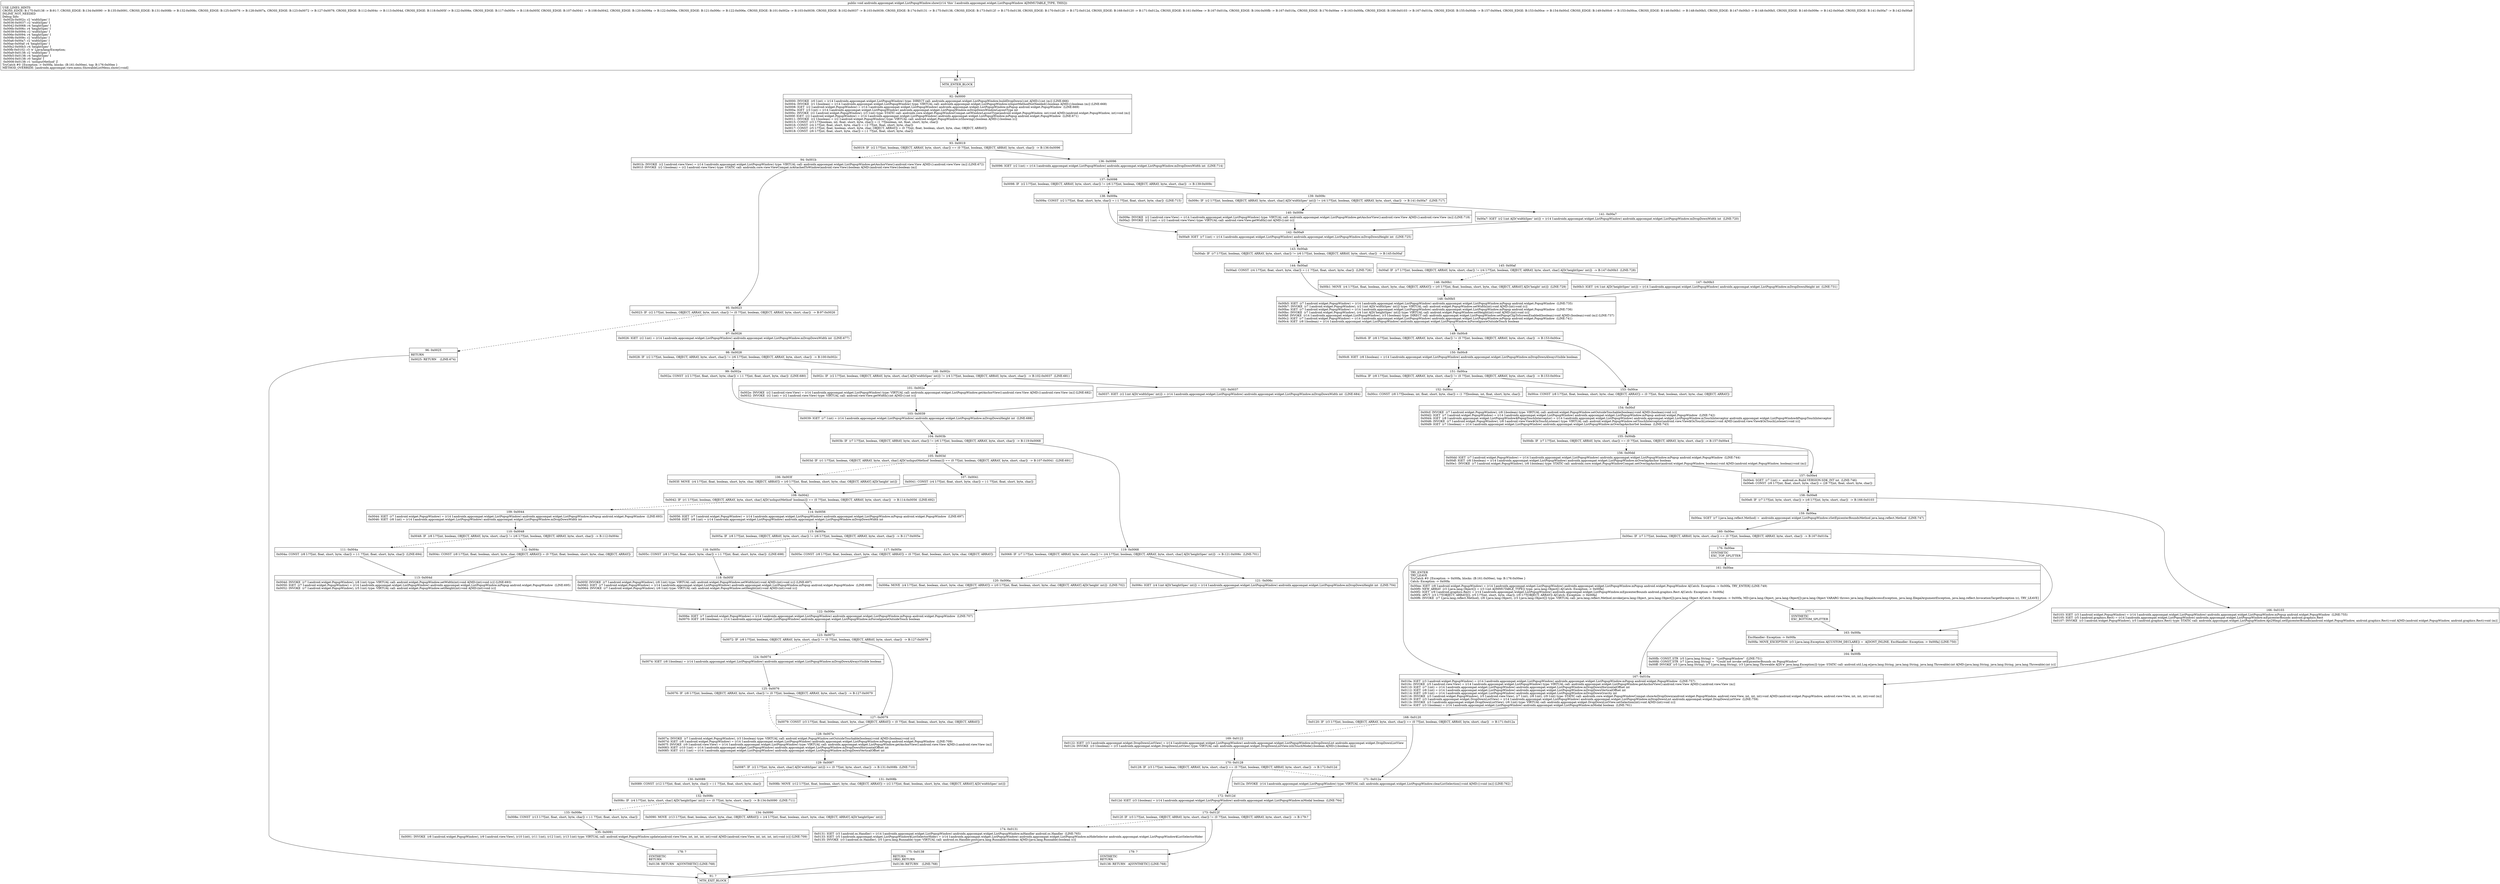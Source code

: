 digraph "CFG forandroidx.appcompat.widget.ListPopupWindow.show()V" {
Node_90 [shape=record,label="{90\:\ ?|MTH_ENTER_BLOCK\l}"];
Node_92 [shape=record,label="{92\:\ 0x0000|0x0000: INVOKE  (r0 I:int) = (r14 I:androidx.appcompat.widget.ListPopupWindow) type: DIRECT call: androidx.appcompat.widget.ListPopupWindow.buildDropDown():int A[MD:():int (m)] (LINE:666)\l0x0004: INVOKE  (r1 I:boolean) = (r14 I:androidx.appcompat.widget.ListPopupWindow) type: VIRTUAL call: androidx.appcompat.widget.ListPopupWindow.isInputMethodNotNeeded():boolean A[MD:():boolean (m)] (LINE:668)\l0x0008: IGET  (r2 I:android.widget.PopupWindow) = (r14 I:androidx.appcompat.widget.ListPopupWindow) androidx.appcompat.widget.ListPopupWindow.mPopup android.widget.PopupWindow  (LINE:669)\l0x000a: IGET  (r3 I:int) = (r14 I:androidx.appcompat.widget.ListPopupWindow) androidx.appcompat.widget.ListPopupWindow.mDropDownWindowLayoutType int \l0x000c: INVOKE  (r2 I:android.widget.PopupWindow), (r3 I:int) type: STATIC call: androidx.core.widget.PopupWindowCompat.setWindowLayoutType(android.widget.PopupWindow, int):void A[MD:(android.widget.PopupWindow, int):void (m)]\l0x000f: IGET  (r2 I:android.widget.PopupWindow) = (r14 I:androidx.appcompat.widget.ListPopupWindow) androidx.appcompat.widget.ListPopupWindow.mPopup android.widget.PopupWindow  (LINE:671)\l0x0011: INVOKE  (r2 I:boolean) = (r2 I:android.widget.PopupWindow) type: VIRTUAL call: android.widget.PopupWindow.isShowing():boolean A[MD:():boolean (c)]\l0x0015: CONST  (r3 I:??[boolean, int, float, short, byte, char]) = (1 ??[boolean, int, float, short, byte, char]) \l0x0016: CONST  (r4 I:??[int, float, short, byte, char]) = (\-2 ??[int, float, short, byte, char]) \l0x0017: CONST  (r5 I:??[int, float, boolean, short, byte, char, OBJECT, ARRAY]) = (0 ??[int, float, boolean, short, byte, char, OBJECT, ARRAY]) \l0x0018: CONST  (r6 I:??[int, float, short, byte, char]) = (\-1 ??[int, float, short, byte, char]) \l}"];
Node_93 [shape=record,label="{93\:\ 0x0019|0x0019: IF  (r2 I:??[int, boolean, OBJECT, ARRAY, byte, short, char]) == (0 ??[int, boolean, OBJECT, ARRAY, byte, short, char])  \-\> B:136:0x0096 \l}"];
Node_94 [shape=record,label="{94\:\ 0x001b|0x001b: INVOKE  (r2 I:android.view.View) = (r14 I:androidx.appcompat.widget.ListPopupWindow) type: VIRTUAL call: androidx.appcompat.widget.ListPopupWindow.getAnchorView():android.view.View A[MD:():android.view.View (m)] (LINE:672)\l0x001f: INVOKE  (r2 I:boolean) = (r2 I:android.view.View) type: STATIC call: androidx.core.view.ViewCompat.isAttachedToWindow(android.view.View):boolean A[MD:(android.view.View):boolean (m)]\l}"];
Node_95 [shape=record,label="{95\:\ 0x0023|0x0023: IF  (r2 I:??[int, boolean, OBJECT, ARRAY, byte, short, char]) != (0 ??[int, boolean, OBJECT, ARRAY, byte, short, char])  \-\> B:97:0x0026 \l}"];
Node_96 [shape=record,label="{96\:\ 0x0025|RETURN\l|0x0025: RETURN    (LINE:674)\l}"];
Node_91 [shape=record,label="{91\:\ ?|MTH_EXIT_BLOCK\l}"];
Node_97 [shape=record,label="{97\:\ 0x0026|0x0026: IGET  (r2 I:int) = (r14 I:androidx.appcompat.widget.ListPopupWindow) androidx.appcompat.widget.ListPopupWindow.mDropDownWidth int  (LINE:677)\l}"];
Node_98 [shape=record,label="{98\:\ 0x0028|0x0028: IF  (r2 I:??[int, boolean, OBJECT, ARRAY, byte, short, char]) != (r6 I:??[int, boolean, OBJECT, ARRAY, byte, short, char])  \-\> B:100:0x002c \l}"];
Node_99 [shape=record,label="{99\:\ 0x002a|0x002a: CONST  (r2 I:??[int, float, short, byte, char]) = (\-1 ??[int, float, short, byte, char])  (LINE:680)\l}"];
Node_103 [shape=record,label="{103\:\ 0x0039|0x0039: IGET  (r7 I:int) = (r14 I:androidx.appcompat.widget.ListPopupWindow) androidx.appcompat.widget.ListPopupWindow.mDropDownHeight int  (LINE:688)\l}"];
Node_104 [shape=record,label="{104\:\ 0x003b|0x003b: IF  (r7 I:??[int, boolean, OBJECT, ARRAY, byte, short, char]) != (r6 I:??[int, boolean, OBJECT, ARRAY, byte, short, char])  \-\> B:119:0x0068 \l}"];
Node_105 [shape=record,label="{105\:\ 0x003d|0x003d: IF  (r1 I:??[int, boolean, OBJECT, ARRAY, byte, short, char] A[D('noInputMethod' boolean)]) == (0 ??[int, boolean, OBJECT, ARRAY, byte, short, char])  \-\> B:107:0x0041  (LINE:691)\l}"];
Node_106 [shape=record,label="{106\:\ 0x003f|0x003f: MOVE  (r4 I:??[int, float, boolean, short, byte, char, OBJECT, ARRAY]) = (r0 I:??[int, float, boolean, short, byte, char, OBJECT, ARRAY] A[D('height' int)]) \l}"];
Node_108 [shape=record,label="{108\:\ 0x0042|0x0042: IF  (r1 I:??[int, boolean, OBJECT, ARRAY, byte, short, char] A[D('noInputMethod' boolean)]) == (0 ??[int, boolean, OBJECT, ARRAY, byte, short, char])  \-\> B:114:0x0056  (LINE:692)\l}"];
Node_109 [shape=record,label="{109\:\ 0x0044|0x0044: IGET  (r7 I:android.widget.PopupWindow) = (r14 I:androidx.appcompat.widget.ListPopupWindow) androidx.appcompat.widget.ListPopupWindow.mPopup android.widget.PopupWindow  (LINE:693)\l0x0046: IGET  (r8 I:int) = (r14 I:androidx.appcompat.widget.ListPopupWindow) androidx.appcompat.widget.ListPopupWindow.mDropDownWidth int \l}"];
Node_110 [shape=record,label="{110\:\ 0x0048|0x0048: IF  (r8 I:??[int, boolean, OBJECT, ARRAY, byte, short, char]) != (r6 I:??[int, boolean, OBJECT, ARRAY, byte, short, char])  \-\> B:112:0x004c \l}"];
Node_111 [shape=record,label="{111\:\ 0x004a|0x004a: CONST  (r8 I:??[int, float, short, byte, char]) = (\-1 ??[int, float, short, byte, char])  (LINE:694)\l}"];
Node_113 [shape=record,label="{113\:\ 0x004d|0x004d: INVOKE  (r7 I:android.widget.PopupWindow), (r8 I:int) type: VIRTUAL call: android.widget.PopupWindow.setWidth(int):void A[MD:(int):void (c)] (LINE:693)\l0x0050: IGET  (r7 I:android.widget.PopupWindow) = (r14 I:androidx.appcompat.widget.ListPopupWindow) androidx.appcompat.widget.ListPopupWindow.mPopup android.widget.PopupWindow  (LINE:695)\l0x0052: INVOKE  (r7 I:android.widget.PopupWindow), (r5 I:int) type: VIRTUAL call: android.widget.PopupWindow.setHeight(int):void A[MD:(int):void (c)]\l}"];
Node_122 [shape=record,label="{122\:\ 0x006e|0x006e: IGET  (r7 I:android.widget.PopupWindow) = (r14 I:androidx.appcompat.widget.ListPopupWindow) androidx.appcompat.widget.ListPopupWindow.mPopup android.widget.PopupWindow  (LINE:707)\l0x0070: IGET  (r8 I:boolean) = (r14 I:androidx.appcompat.widget.ListPopupWindow) androidx.appcompat.widget.ListPopupWindow.mForceIgnoreOutsideTouch boolean \l}"];
Node_123 [shape=record,label="{123\:\ 0x0072|0x0072: IF  (r8 I:??[int, boolean, OBJECT, ARRAY, byte, short, char]) != (0 ??[int, boolean, OBJECT, ARRAY, byte, short, char])  \-\> B:127:0x0079 \l}"];
Node_124 [shape=record,label="{124\:\ 0x0074|0x0074: IGET  (r8 I:boolean) = (r14 I:androidx.appcompat.widget.ListPopupWindow) androidx.appcompat.widget.ListPopupWindow.mDropDownAlwaysVisible boolean \l}"];
Node_125 [shape=record,label="{125\:\ 0x0076|0x0076: IF  (r8 I:??[int, boolean, OBJECT, ARRAY, byte, short, char]) != (0 ??[int, boolean, OBJECT, ARRAY, byte, short, char])  \-\> B:127:0x0079 \l}"];
Node_128 [shape=record,label="{128\:\ 0x007a|0x007a: INVOKE  (r7 I:android.widget.PopupWindow), (r3 I:boolean) type: VIRTUAL call: android.widget.PopupWindow.setOutsideTouchable(boolean):void A[MD:(boolean):void (c)]\l0x007d: IGET  (r8 I:android.widget.PopupWindow) = (r14 I:androidx.appcompat.widget.ListPopupWindow) androidx.appcompat.widget.ListPopupWindow.mPopup android.widget.PopupWindow  (LINE:709)\l0x007f: INVOKE  (r9 I:android.view.View) = (r14 I:androidx.appcompat.widget.ListPopupWindow) type: VIRTUAL call: androidx.appcompat.widget.ListPopupWindow.getAnchorView():android.view.View A[MD:():android.view.View (m)]\l0x0083: IGET  (r10 I:int) = (r14 I:androidx.appcompat.widget.ListPopupWindow) androidx.appcompat.widget.ListPopupWindow.mDropDownHorizontalOffset int \l0x0085: IGET  (r11 I:int) = (r14 I:androidx.appcompat.widget.ListPopupWindow) androidx.appcompat.widget.ListPopupWindow.mDropDownVerticalOffset int \l}"];
Node_129 [shape=record,label="{129\:\ 0x0087|0x0087: IF  (r2 I:??[int, byte, short, char] A[D('widthSpec' int)]) \>= (0 ??[int, byte, short, char])  \-\> B:131:0x008b  (LINE:710)\l}"];
Node_130 [shape=record,label="{130\:\ 0x0089|0x0089: CONST  (r12 I:??[int, float, short, byte, char]) = (\-1 ??[int, float, short, byte, char]) \l}"];
Node_132 [shape=record,label="{132\:\ 0x008c|0x008c: IF  (r4 I:??[int, byte, short, char] A[D('heightSpec' int)]) \>= (0 ??[int, byte, short, char])  \-\> B:134:0x0090  (LINE:711)\l}"];
Node_133 [shape=record,label="{133\:\ 0x008e|0x008e: CONST  (r13 I:??[int, float, short, byte, char]) = (\-1 ??[int, float, short, byte, char]) \l}"];
Node_135 [shape=record,label="{135\:\ 0x0091|0x0091: INVOKE  (r8 I:android.widget.PopupWindow), (r9 I:android.view.View), (r10 I:int), (r11 I:int), (r12 I:int), (r13 I:int) type: VIRTUAL call: android.widget.PopupWindow.update(android.view.View, int, int, int, int):void A[MD:(android.view.View, int, int, int, int):void (c)] (LINE:709)\l}"];
Node_178 [shape=record,label="{178\:\ ?|SYNTHETIC\lRETURN\l|0x0138: RETURN   A[SYNTHETIC] (LINE:768)\l}"];
Node_134 [shape=record,label="{134\:\ 0x0090|0x0090: MOVE  (r13 I:??[int, float, boolean, short, byte, char, OBJECT, ARRAY]) = (r4 I:??[int, float, boolean, short, byte, char, OBJECT, ARRAY] A[D('heightSpec' int)]) \l}"];
Node_131 [shape=record,label="{131\:\ 0x008b|0x008b: MOVE  (r12 I:??[int, float, boolean, short, byte, char, OBJECT, ARRAY]) = (r2 I:??[int, float, boolean, short, byte, char, OBJECT, ARRAY] A[D('widthSpec' int)]) \l}"];
Node_127 [shape=record,label="{127\:\ 0x0079|0x0079: CONST  (r3 I:??[int, float, boolean, short, byte, char, OBJECT, ARRAY]) = (0 ??[int, float, boolean, short, byte, char, OBJECT, ARRAY]) \l}"];
Node_112 [shape=record,label="{112\:\ 0x004c|0x004c: CONST  (r8 I:??[int, float, boolean, short, byte, char, OBJECT, ARRAY]) = (0 ??[int, float, boolean, short, byte, char, OBJECT, ARRAY]) \l}"];
Node_114 [shape=record,label="{114\:\ 0x0056|0x0056: IGET  (r7 I:android.widget.PopupWindow) = (r14 I:androidx.appcompat.widget.ListPopupWindow) androidx.appcompat.widget.ListPopupWindow.mPopup android.widget.PopupWindow  (LINE:697)\l0x0058: IGET  (r8 I:int) = (r14 I:androidx.appcompat.widget.ListPopupWindow) androidx.appcompat.widget.ListPopupWindow.mDropDownWidth int \l}"];
Node_115 [shape=record,label="{115\:\ 0x005a|0x005a: IF  (r8 I:??[int, boolean, OBJECT, ARRAY, byte, short, char]) != (r6 I:??[int, boolean, OBJECT, ARRAY, byte, short, char])  \-\> B:117:0x005e \l}"];
Node_116 [shape=record,label="{116\:\ 0x005c|0x005c: CONST  (r8 I:??[int, float, short, byte, char]) = (\-1 ??[int, float, short, byte, char])  (LINE:698)\l}"];
Node_118 [shape=record,label="{118\:\ 0x005f|0x005f: INVOKE  (r7 I:android.widget.PopupWindow), (r8 I:int) type: VIRTUAL call: android.widget.PopupWindow.setWidth(int):void A[MD:(int):void (c)] (LINE:697)\l0x0062: IGET  (r7 I:android.widget.PopupWindow) = (r14 I:androidx.appcompat.widget.ListPopupWindow) androidx.appcompat.widget.ListPopupWindow.mPopup android.widget.PopupWindow  (LINE:699)\l0x0064: INVOKE  (r7 I:android.widget.PopupWindow), (r6 I:int) type: VIRTUAL call: android.widget.PopupWindow.setHeight(int):void A[MD:(int):void (c)]\l}"];
Node_117 [shape=record,label="{117\:\ 0x005e|0x005e: CONST  (r8 I:??[int, float, boolean, short, byte, char, OBJECT, ARRAY]) = (0 ??[int, float, boolean, short, byte, char, OBJECT, ARRAY]) \l}"];
Node_107 [shape=record,label="{107\:\ 0x0041|0x0041: CONST  (r4 I:??[int, float, short, byte, char]) = (\-1 ??[int, float, short, byte, char]) \l}"];
Node_119 [shape=record,label="{119\:\ 0x0068|0x0068: IF  (r7 I:??[int, boolean, OBJECT, ARRAY, byte, short, char]) != (r4 I:??[int, boolean, OBJECT, ARRAY, byte, short, char] A[D('heightSpec' int)])  \-\> B:121:0x006c  (LINE:701)\l}"];
Node_120 [shape=record,label="{120\:\ 0x006a|0x006a: MOVE  (r4 I:??[int, float, boolean, short, byte, char, OBJECT, ARRAY]) = (r0 I:??[int, float, boolean, short, byte, char, OBJECT, ARRAY] A[D('height' int)])  (LINE:702)\l}"];
Node_121 [shape=record,label="{121\:\ 0x006c|0x006c: IGET  (r4 I:int A[D('heightSpec' int)]) = (r14 I:androidx.appcompat.widget.ListPopupWindow) androidx.appcompat.widget.ListPopupWindow.mDropDownHeight int  (LINE:704)\l}"];
Node_100 [shape=record,label="{100\:\ 0x002c|0x002c: IF  (r2 I:??[int, boolean, OBJECT, ARRAY, byte, short, char] A[D('widthSpec' int)]) != (r4 I:??[int, boolean, OBJECT, ARRAY, byte, short, char])  \-\> B:102:0x0037  (LINE:681)\l}"];
Node_101 [shape=record,label="{101\:\ 0x002e|0x002e: INVOKE  (r2 I:android.view.View) = (r14 I:androidx.appcompat.widget.ListPopupWindow) type: VIRTUAL call: androidx.appcompat.widget.ListPopupWindow.getAnchorView():android.view.View A[MD:():android.view.View (m)] (LINE:682)\l0x0032: INVOKE  (r2 I:int) = (r2 I:android.view.View) type: VIRTUAL call: android.view.View.getWidth():int A[MD:():int (c)]\l}"];
Node_102 [shape=record,label="{102\:\ 0x0037|0x0037: IGET  (r2 I:int A[D('widthSpec' int)]) = (r14 I:androidx.appcompat.widget.ListPopupWindow) androidx.appcompat.widget.ListPopupWindow.mDropDownWidth int  (LINE:684)\l}"];
Node_136 [shape=record,label="{136\:\ 0x0096|0x0096: IGET  (r2 I:int) = (r14 I:androidx.appcompat.widget.ListPopupWindow) androidx.appcompat.widget.ListPopupWindow.mDropDownWidth int  (LINE:714)\l}"];
Node_137 [shape=record,label="{137\:\ 0x0098|0x0098: IF  (r2 I:??[int, boolean, OBJECT, ARRAY, byte, short, char]) != (r6 I:??[int, boolean, OBJECT, ARRAY, byte, short, char])  \-\> B:139:0x009c \l}"];
Node_138 [shape=record,label="{138\:\ 0x009a|0x009a: CONST  (r2 I:??[int, float, short, byte, char]) = (\-1 ??[int, float, short, byte, char])  (LINE:715)\l}"];
Node_142 [shape=record,label="{142\:\ 0x00a9|0x00a9: IGET  (r7 I:int) = (r14 I:androidx.appcompat.widget.ListPopupWindow) androidx.appcompat.widget.ListPopupWindow.mDropDownHeight int  (LINE:725)\l}"];
Node_143 [shape=record,label="{143\:\ 0x00ab|0x00ab: IF  (r7 I:??[int, boolean, OBJECT, ARRAY, byte, short, char]) != (r6 I:??[int, boolean, OBJECT, ARRAY, byte, short, char])  \-\> B:145:0x00af \l}"];
Node_144 [shape=record,label="{144\:\ 0x00ad|0x00ad: CONST  (r4 I:??[int, float, short, byte, char]) = (\-1 ??[int, float, short, byte, char])  (LINE:726)\l}"];
Node_148 [shape=record,label="{148\:\ 0x00b5|0x00b5: IGET  (r7 I:android.widget.PopupWindow) = (r14 I:androidx.appcompat.widget.ListPopupWindow) androidx.appcompat.widget.ListPopupWindow.mPopup android.widget.PopupWindow  (LINE:735)\l0x00b7: INVOKE  (r7 I:android.widget.PopupWindow), (r2 I:int A[D('widthSpec' int)]) type: VIRTUAL call: android.widget.PopupWindow.setWidth(int):void A[MD:(int):void (c)]\l0x00ba: IGET  (r7 I:android.widget.PopupWindow) = (r14 I:androidx.appcompat.widget.ListPopupWindow) androidx.appcompat.widget.ListPopupWindow.mPopup android.widget.PopupWindow  (LINE:736)\l0x00bc: INVOKE  (r7 I:android.widget.PopupWindow), (r4 I:int A[D('heightSpec' int)]) type: VIRTUAL call: android.widget.PopupWindow.setHeight(int):void A[MD:(int):void (c)]\l0x00bf: INVOKE  (r14 I:androidx.appcompat.widget.ListPopupWindow), (r3 I:boolean) type: DIRECT call: androidx.appcompat.widget.ListPopupWindow.setPopupClipToScreenEnabled(boolean):void A[MD:(boolean):void (m)] (LINE:737)\l0x00c2: IGET  (r7 I:android.widget.PopupWindow) = (r14 I:androidx.appcompat.widget.ListPopupWindow) androidx.appcompat.widget.ListPopupWindow.mPopup android.widget.PopupWindow  (LINE:741)\l0x00c4: IGET  (r8 I:boolean) = (r14 I:androidx.appcompat.widget.ListPopupWindow) androidx.appcompat.widget.ListPopupWindow.mForceIgnoreOutsideTouch boolean \l}"];
Node_149 [shape=record,label="{149\:\ 0x00c6|0x00c6: IF  (r8 I:??[int, boolean, OBJECT, ARRAY, byte, short, char]) != (0 ??[int, boolean, OBJECT, ARRAY, byte, short, char])  \-\> B:153:0x00ce \l}"];
Node_150 [shape=record,label="{150\:\ 0x00c8|0x00c8: IGET  (r8 I:boolean) = (r14 I:androidx.appcompat.widget.ListPopupWindow) androidx.appcompat.widget.ListPopupWindow.mDropDownAlwaysVisible boolean \l}"];
Node_151 [shape=record,label="{151\:\ 0x00ca|0x00ca: IF  (r8 I:??[int, boolean, OBJECT, ARRAY, byte, short, char]) != (0 ??[int, boolean, OBJECT, ARRAY, byte, short, char])  \-\> B:153:0x00ce \l}"];
Node_152 [shape=record,label="{152\:\ 0x00cc|0x00cc: CONST  (r8 I:??[boolean, int, float, short, byte, char]) = (1 ??[boolean, int, float, short, byte, char]) \l}"];
Node_154 [shape=record,label="{154\:\ 0x00cf|0x00cf: INVOKE  (r7 I:android.widget.PopupWindow), (r8 I:boolean) type: VIRTUAL call: android.widget.PopupWindow.setOutsideTouchable(boolean):void A[MD:(boolean):void (c)]\l0x00d2: IGET  (r7 I:android.widget.PopupWindow) = (r14 I:androidx.appcompat.widget.ListPopupWindow) androidx.appcompat.widget.ListPopupWindow.mPopup android.widget.PopupWindow  (LINE:742)\l0x00d4: IGET  (r8 I:androidx.appcompat.widget.ListPopupWindow$PopupTouchInterceptor) = (r14 I:androidx.appcompat.widget.ListPopupWindow) androidx.appcompat.widget.ListPopupWindow.mTouchInterceptor androidx.appcompat.widget.ListPopupWindow$PopupTouchInterceptor \l0x00d6: INVOKE  (r7 I:android.widget.PopupWindow), (r8 I:android.view.View$OnTouchListener) type: VIRTUAL call: android.widget.PopupWindow.setTouchInterceptor(android.view.View$OnTouchListener):void A[MD:(android.view.View$OnTouchListener):void (c)]\l0x00d9: IGET  (r7 I:boolean) = (r14 I:androidx.appcompat.widget.ListPopupWindow) androidx.appcompat.widget.ListPopupWindow.mOverlapAnchorSet boolean  (LINE:743)\l}"];
Node_155 [shape=record,label="{155\:\ 0x00db|0x00db: IF  (r7 I:??[int, boolean, OBJECT, ARRAY, byte, short, char]) == (0 ??[int, boolean, OBJECT, ARRAY, byte, short, char])  \-\> B:157:0x00e4 \l}"];
Node_156 [shape=record,label="{156\:\ 0x00dd|0x00dd: IGET  (r7 I:android.widget.PopupWindow) = (r14 I:androidx.appcompat.widget.ListPopupWindow) androidx.appcompat.widget.ListPopupWindow.mPopup android.widget.PopupWindow  (LINE:744)\l0x00df: IGET  (r8 I:boolean) = (r14 I:androidx.appcompat.widget.ListPopupWindow) androidx.appcompat.widget.ListPopupWindow.mOverlapAnchor boolean \l0x00e1: INVOKE  (r7 I:android.widget.PopupWindow), (r8 I:boolean) type: STATIC call: androidx.core.widget.PopupWindowCompat.setOverlapAnchor(android.widget.PopupWindow, boolean):void A[MD:(android.widget.PopupWindow, boolean):void (m)]\l}"];
Node_157 [shape=record,label="{157\:\ 0x00e4|0x00e4: SGET  (r7 I:int) =  android.os.Build.VERSION.SDK_INT int  (LINE:746)\l0x00e6: CONST  (r8 I:??[int, float, short, byte, char]) = (28 ??[int, float, short, byte, char]) \l}"];
Node_158 [shape=record,label="{158\:\ 0x00e8|0x00e8: IF  (r7 I:??[int, byte, short, char]) \> (r8 I:??[int, byte, short, char])  \-\> B:166:0x0103 \l}"];
Node_159 [shape=record,label="{159\:\ 0x00ea|0x00ea: SGET  (r7 I:java.lang.reflect.Method) =  androidx.appcompat.widget.ListPopupWindow.sSetEpicenterBoundsMethod java.lang.reflect.Method  (LINE:747)\l}"];
Node_160 [shape=record,label="{160\:\ 0x00ec|0x00ec: IF  (r7 I:??[int, boolean, OBJECT, ARRAY, byte, short, char]) == (0 ??[int, boolean, OBJECT, ARRAY, byte, short, char])  \-\> B:167:0x010a \l}"];
Node_167 [shape=record,label="{167\:\ 0x010a|0x010a: IGET  (r3 I:android.widget.PopupWindow) = (r14 I:androidx.appcompat.widget.ListPopupWindow) androidx.appcompat.widget.ListPopupWindow.mPopup android.widget.PopupWindow  (LINE:757)\l0x010c: INVOKE  (r5 I:android.view.View) = (r14 I:androidx.appcompat.widget.ListPopupWindow) type: VIRTUAL call: androidx.appcompat.widget.ListPopupWindow.getAnchorView():android.view.View A[MD:():android.view.View (m)]\l0x0110: IGET  (r7 I:int) = (r14 I:androidx.appcompat.widget.ListPopupWindow) androidx.appcompat.widget.ListPopupWindow.mDropDownHorizontalOffset int \l0x0112: IGET  (r8 I:int) = (r14 I:androidx.appcompat.widget.ListPopupWindow) androidx.appcompat.widget.ListPopupWindow.mDropDownVerticalOffset int \l0x0114: IGET  (r9 I:int) = (r14 I:androidx.appcompat.widget.ListPopupWindow) androidx.appcompat.widget.ListPopupWindow.mDropDownGravity int \l0x0116: INVOKE  (r3 I:android.widget.PopupWindow), (r5 I:android.view.View), (r7 I:int), (r8 I:int), (r9 I:int) type: STATIC call: androidx.core.widget.PopupWindowCompat.showAsDropDown(android.widget.PopupWindow, android.view.View, int, int, int):void A[MD:(android.widget.PopupWindow, android.view.View, int, int, int):void (m)]\l0x0119: IGET  (r3 I:androidx.appcompat.widget.DropDownListView) = (r14 I:androidx.appcompat.widget.ListPopupWindow) androidx.appcompat.widget.ListPopupWindow.mDropDownList androidx.appcompat.widget.DropDownListView  (LINE:759)\l0x011b: INVOKE  (r3 I:androidx.appcompat.widget.DropDownListView), (r6 I:int) type: VIRTUAL call: androidx.appcompat.widget.DropDownListView.setSelection(int):void A[MD:(int):void (c)]\l0x011e: IGET  (r3 I:boolean) = (r14 I:androidx.appcompat.widget.ListPopupWindow) androidx.appcompat.widget.ListPopupWindow.mModal boolean  (LINE:761)\l}"];
Node_168 [shape=record,label="{168\:\ 0x0120|0x0120: IF  (r3 I:??[int, boolean, OBJECT, ARRAY, byte, short, char]) == (0 ??[int, boolean, OBJECT, ARRAY, byte, short, char])  \-\> B:171:0x012a \l}"];
Node_169 [shape=record,label="{169\:\ 0x0122|0x0122: IGET  (r3 I:androidx.appcompat.widget.DropDownListView) = (r14 I:androidx.appcompat.widget.ListPopupWindow) androidx.appcompat.widget.ListPopupWindow.mDropDownList androidx.appcompat.widget.DropDownListView \l0x0124: INVOKE  (r3 I:boolean) = (r3 I:androidx.appcompat.widget.DropDownListView) type: VIRTUAL call: androidx.appcompat.widget.DropDownListView.isInTouchMode():boolean A[MD:():boolean (m)]\l}"];
Node_170 [shape=record,label="{170\:\ 0x0128|0x0128: IF  (r3 I:??[int, boolean, OBJECT, ARRAY, byte, short, char]) == (0 ??[int, boolean, OBJECT, ARRAY, byte, short, char])  \-\> B:172:0x012d \l}"];
Node_172 [shape=record,label="{172\:\ 0x012d|0x012d: IGET  (r3 I:boolean) = (r14 I:androidx.appcompat.widget.ListPopupWindow) androidx.appcompat.widget.ListPopupWindow.mModal boolean  (LINE:764)\l}"];
Node_173 [shape=record,label="{173\:\ 0x012f|0x012f: IF  (r3 I:??[int, boolean, OBJECT, ARRAY, byte, short, char]) != (0 ??[int, boolean, OBJECT, ARRAY, byte, short, char])  \-\> B:179:? \l}"];
Node_174 [shape=record,label="{174\:\ 0x0131|0x0131: IGET  (r3 I:android.os.Handler) = (r14 I:androidx.appcompat.widget.ListPopupWindow) androidx.appcompat.widget.ListPopupWindow.mHandler android.os.Handler  (LINE:765)\l0x0133: IGET  (r5 I:androidx.appcompat.widget.ListPopupWindow$ListSelectorHider) = (r14 I:androidx.appcompat.widget.ListPopupWindow) androidx.appcompat.widget.ListPopupWindow.mHideSelector androidx.appcompat.widget.ListPopupWindow$ListSelectorHider \l0x0135: INVOKE  (r3 I:android.os.Handler), (r5 I:java.lang.Runnable) type: VIRTUAL call: android.os.Handler.post(java.lang.Runnable):boolean A[MD:(java.lang.Runnable):boolean (c)]\l}"];
Node_175 [shape=record,label="{175\:\ 0x0138|RETURN\lORIG_RETURN\l|0x0138: RETURN    (LINE:768)\l}"];
Node_179 [shape=record,label="{179\:\ ?|SYNTHETIC\lRETURN\l|0x0138: RETURN   A[SYNTHETIC] (LINE:768)\l}"];
Node_171 [shape=record,label="{171\:\ 0x012a|0x012a: INVOKE  (r14 I:androidx.appcompat.widget.ListPopupWindow) type: VIRTUAL call: androidx.appcompat.widget.ListPopupWindow.clearListSelection():void A[MD:():void (m)] (LINE:762)\l}"];
Node_176 [shape=record,label="{176\:\ 0x00ee|SYNTHETIC\lEXC_TOP_SPLITTER\l}"];
Node_161 [shape=record,label="{161\:\ 0x00ee|TRY_ENTER\lTRY_LEAVE\lTryCatch #0 \{Exception \-\> 0x00fa, blocks: (B:161:0x00ee), top: B:176:0x00ee \}\lCatch: Exception \-\> 0x00fa\l|0x00ee: IGET  (r8 I:android.widget.PopupWindow) = (r14 I:androidx.appcompat.widget.ListPopupWindow) androidx.appcompat.widget.ListPopupWindow.mPopup android.widget.PopupWindow A[Catch: Exception \-\> 0x00fa, TRY_ENTER] (LINE:749)\l0x00f0: NEW_ARRAY  (r3 I:java.lang.Object[]) = (r3 I:int A[IMMUTABLE_TYPE]) type: java.lang.Object[] A[Catch: Exception \-\> 0x00fa]\l0x00f2: IGET  (r9 I:android.graphics.Rect) = (r14 I:androidx.appcompat.widget.ListPopupWindow) androidx.appcompat.widget.ListPopupWindow.mEpicenterBounds android.graphics.Rect A[Catch: Exception \-\> 0x00fa]\l0x00f4: APUT  (r3 I:??[OBJECT, ARRAY][]), (r5 I:??[int, short, byte, char]), (r9 I:??[OBJECT, ARRAY]) A[Catch: Exception \-\> 0x00fa]\l0x00f6: INVOKE  (r7 I:java.lang.reflect.Method), (r8 I:java.lang.Object), (r3 I:java.lang.Object[]) type: VIRTUAL call: java.lang.reflect.Method.invoke(java.lang.Object, java.lang.Object[]):java.lang.Object A[Catch: Exception \-\> 0x00fa, MD:(java.lang.Object, java.lang.Object[]):java.lang.Object VARARG throws java.lang.IllegalAccessException, java.lang.IllegalArgumentException, java.lang.reflect.InvocationTargetException (c), TRY_LEAVE]\l}"];
Node_177 [shape=record,label="{177\:\ ?|SYNTHETIC\lEXC_BOTTOM_SPLITTER\l}"];
Node_163 [shape=record,label="{163\:\ 0x00fa|ExcHandler: Exception \-\> 0x00fa\l|0x00fa: MOVE_EXCEPTION  (r3 I:java.lang.Exception A[CUSTOM_DECLARE]) =  A[DONT_INLINE, ExcHandler: Exception \-\> 0x00fa] (LINE:750)\l}"];
Node_164 [shape=record,label="{164\:\ 0x00fb|0x00fb: CONST_STR  (r5 I:java.lang.String) =  \"ListPopupWindow\"  (LINE:751)\l0x00fd: CONST_STR  (r7 I:java.lang.String) =  \"Could not invoke setEpicenterBounds on PopupWindow\" \l0x00ff: INVOKE  (r5 I:java.lang.String), (r7 I:java.lang.String), (r3 I:java.lang.Throwable A[D('e' java.lang.Exception)]) type: STATIC call: android.util.Log.e(java.lang.String, java.lang.String, java.lang.Throwable):int A[MD:(java.lang.String, java.lang.String, java.lang.Throwable):int (c)]\l}"];
Node_166 [shape=record,label="{166\:\ 0x0103|0x0103: IGET  (r3 I:android.widget.PopupWindow) = (r14 I:androidx.appcompat.widget.ListPopupWindow) androidx.appcompat.widget.ListPopupWindow.mPopup android.widget.PopupWindow  (LINE:755)\l0x0105: IGET  (r5 I:android.graphics.Rect) = (r14 I:androidx.appcompat.widget.ListPopupWindow) androidx.appcompat.widget.ListPopupWindow.mEpicenterBounds android.graphics.Rect \l0x0107: INVOKE  (r3 I:android.widget.PopupWindow), (r5 I:android.graphics.Rect) type: STATIC call: androidx.appcompat.widget.ListPopupWindow.Api29Impl.setEpicenterBounds(android.widget.PopupWindow, android.graphics.Rect):void A[MD:(android.widget.PopupWindow, android.graphics.Rect):void (m)]\l}"];
Node_153 [shape=record,label="{153\:\ 0x00ce|0x00ce: CONST  (r8 I:??[int, float, boolean, short, byte, char, OBJECT, ARRAY]) = (0 ??[int, float, boolean, short, byte, char, OBJECT, ARRAY]) \l}"];
Node_145 [shape=record,label="{145\:\ 0x00af|0x00af: IF  (r7 I:??[int, boolean, OBJECT, ARRAY, byte, short, char]) != (r4 I:??[int, boolean, OBJECT, ARRAY, byte, short, char] A[D('heightSpec' int)])  \-\> B:147:0x00b3  (LINE:728)\l}"];
Node_146 [shape=record,label="{146\:\ 0x00b1|0x00b1: MOVE  (r4 I:??[int, float, boolean, short, byte, char, OBJECT, ARRAY]) = (r0 I:??[int, float, boolean, short, byte, char, OBJECT, ARRAY] A[D('height' int)])  (LINE:729)\l}"];
Node_147 [shape=record,label="{147\:\ 0x00b3|0x00b3: IGET  (r4 I:int A[D('heightSpec' int)]) = (r14 I:androidx.appcompat.widget.ListPopupWindow) androidx.appcompat.widget.ListPopupWindow.mDropDownHeight int  (LINE:731)\l}"];
Node_139 [shape=record,label="{139\:\ 0x009c|0x009c: IF  (r2 I:??[int, boolean, OBJECT, ARRAY, byte, short, char] A[D('widthSpec' int)]) != (r4 I:??[int, boolean, OBJECT, ARRAY, byte, short, char])  \-\> B:141:0x00a7  (LINE:717)\l}"];
Node_140 [shape=record,label="{140\:\ 0x009e|0x009e: INVOKE  (r2 I:android.view.View) = (r14 I:androidx.appcompat.widget.ListPopupWindow) type: VIRTUAL call: androidx.appcompat.widget.ListPopupWindow.getAnchorView():android.view.View A[MD:():android.view.View (m)] (LINE:718)\l0x00a2: INVOKE  (r2 I:int) = (r2 I:android.view.View) type: VIRTUAL call: android.view.View.getWidth():int A[MD:():int (c)]\l}"];
Node_141 [shape=record,label="{141\:\ 0x00a7|0x00a7: IGET  (r2 I:int A[D('widthSpec' int)]) = (r14 I:androidx.appcompat.widget.ListPopupWindow) androidx.appcompat.widget.ListPopupWindow.mDropDownWidth int  (LINE:720)\l}"];
MethodNode[shape=record,label="{public void androidx.appcompat.widget.ListPopupWindow.show((r14 'this' I:androidx.appcompat.widget.ListPopupWindow A[IMMUTABLE_TYPE, THIS]))  | USE_LINES_HINTS\lCROSS_EDGE: B:175:0x0138 \-\> B:91:?, CROSS_EDGE: B:134:0x0090 \-\> B:135:0x0091, CROSS_EDGE: B:131:0x008b \-\> B:132:0x008c, CROSS_EDGE: B:125:0x0076 \-\> B:128:0x007a, CROSS_EDGE: B:123:0x0072 \-\> B:127:0x0079, CROSS_EDGE: B:112:0x004c \-\> B:113:0x004d, CROSS_EDGE: B:118:0x005f \-\> B:122:0x006e, CROSS_EDGE: B:117:0x005e \-\> B:118:0x005f, CROSS_EDGE: B:107:0x0041 \-\> B:108:0x0042, CROSS_EDGE: B:120:0x006a \-\> B:122:0x006e, CROSS_EDGE: B:121:0x006c \-\> B:122:0x006e, CROSS_EDGE: B:101:0x002e \-\> B:103:0x0039, CROSS_EDGE: B:102:0x0037 \-\> B:103:0x0039, CROSS_EDGE: B:174:0x0131 \-\> B:175:0x0138, CROSS_EDGE: B:173:0x012f \-\> B:175:0x0138, CROSS_EDGE: B:170:0x0128 \-\> B:172:0x012d, CROSS_EDGE: B:168:0x0120 \-\> B:171:0x012a, CROSS_EDGE: B:161:0x00ee \-\> B:167:0x010a, CROSS_EDGE: B:164:0x00fb \-\> B:167:0x010a, CROSS_EDGE: B:176:0x00ee \-\> B:163:0x00fa, CROSS_EDGE: B:166:0x0103 \-\> B:167:0x010a, CROSS_EDGE: B:155:0x00db \-\> B:157:0x00e4, CROSS_EDGE: B:153:0x00ce \-\> B:154:0x00cf, CROSS_EDGE: B:149:0x00c6 \-\> B:153:0x00ce, CROSS_EDGE: B:146:0x00b1 \-\> B:148:0x00b5, CROSS_EDGE: B:147:0x00b3 \-\> B:148:0x00b5, CROSS_EDGE: B:140:0x009e \-\> B:142:0x00a9, CROSS_EDGE: B:141:0x00a7 \-\> B:142:0x00a9\lINLINE_NOT_NEEDED\lDebug Info:\l  0x002b\-0x002c: r2 'widthSpec' I\l  0x0036\-0x0037: r2 'widthSpec' I\l  0x0042\-0x0068: r4 'heightSpec' I\l  0x006b\-0x006c: r4 'heightSpec' I\l  0x0039\-0x0094: r2 'widthSpec' I\l  0x006e\-0x0094: r4 'heightSpec' I\l  0x009b\-0x009c: r2 'widthSpec' I\l  0x00a6\-0x00a7: r2 'widthSpec' I\l  0x00ae\-0x00af: r4 'heightSpec' I\l  0x00b2\-0x00b3: r4 'heightSpec' I\l  0x00fb\-0x0102: r3 'e' Ljava\/lang\/Exception;\l  0x00a9\-0x0138: r2 'widthSpec' I\l  0x00b5\-0x0138: r4 'heightSpec' I\l  0x0004\-0x0138: r0 'height' I\l  0x0008\-0x0138: r1 'noInputMethod' Z\lTryCatch #0 \{Exception \-\> 0x00fa, blocks: (B:161:0x00ee), top: B:176:0x00ee \}\lMETHOD_OVERRIDE: [androidx.appcompat.view.menu.ShowableListMenu.show():void]\l}"];
MethodNode -> Node_90;Node_90 -> Node_92;
Node_92 -> Node_93;
Node_93 -> Node_94[style=dashed];
Node_93 -> Node_136;
Node_94 -> Node_95;
Node_95 -> Node_96[style=dashed];
Node_95 -> Node_97;
Node_96 -> Node_91;
Node_97 -> Node_98;
Node_98 -> Node_99[style=dashed];
Node_98 -> Node_100;
Node_99 -> Node_103;
Node_103 -> Node_104;
Node_104 -> Node_105[style=dashed];
Node_104 -> Node_119;
Node_105 -> Node_106[style=dashed];
Node_105 -> Node_107;
Node_106 -> Node_108;
Node_108 -> Node_109[style=dashed];
Node_108 -> Node_114;
Node_109 -> Node_110;
Node_110 -> Node_111[style=dashed];
Node_110 -> Node_112;
Node_111 -> Node_113;
Node_113 -> Node_122;
Node_122 -> Node_123;
Node_123 -> Node_124[style=dashed];
Node_123 -> Node_127;
Node_124 -> Node_125;
Node_125 -> Node_127;
Node_125 -> Node_128[style=dashed];
Node_128 -> Node_129;
Node_129 -> Node_130[style=dashed];
Node_129 -> Node_131;
Node_130 -> Node_132;
Node_132 -> Node_133[style=dashed];
Node_132 -> Node_134;
Node_133 -> Node_135;
Node_135 -> Node_178;
Node_178 -> Node_91;
Node_134 -> Node_135;
Node_131 -> Node_132;
Node_127 -> Node_128;
Node_112 -> Node_113;
Node_114 -> Node_115;
Node_115 -> Node_116[style=dashed];
Node_115 -> Node_117;
Node_116 -> Node_118;
Node_118 -> Node_122;
Node_117 -> Node_118;
Node_107 -> Node_108;
Node_119 -> Node_120[style=dashed];
Node_119 -> Node_121;
Node_120 -> Node_122;
Node_121 -> Node_122;
Node_100 -> Node_101[style=dashed];
Node_100 -> Node_102;
Node_101 -> Node_103;
Node_102 -> Node_103;
Node_136 -> Node_137;
Node_137 -> Node_138[style=dashed];
Node_137 -> Node_139;
Node_138 -> Node_142;
Node_142 -> Node_143;
Node_143 -> Node_144[style=dashed];
Node_143 -> Node_145;
Node_144 -> Node_148;
Node_148 -> Node_149;
Node_149 -> Node_150[style=dashed];
Node_149 -> Node_153;
Node_150 -> Node_151;
Node_151 -> Node_152[style=dashed];
Node_151 -> Node_153;
Node_152 -> Node_154;
Node_154 -> Node_155;
Node_155 -> Node_156[style=dashed];
Node_155 -> Node_157;
Node_156 -> Node_157;
Node_157 -> Node_158;
Node_158 -> Node_159[style=dashed];
Node_158 -> Node_166;
Node_159 -> Node_160;
Node_160 -> Node_167;
Node_160 -> Node_176[style=dashed];
Node_167 -> Node_168;
Node_168 -> Node_169[style=dashed];
Node_168 -> Node_171;
Node_169 -> Node_170;
Node_170 -> Node_171[style=dashed];
Node_170 -> Node_172;
Node_172 -> Node_173;
Node_173 -> Node_174[style=dashed];
Node_173 -> Node_179;
Node_174 -> Node_175;
Node_175 -> Node_91;
Node_179 -> Node_91;
Node_171 -> Node_172;
Node_176 -> Node_161;
Node_176 -> Node_163;
Node_161 -> Node_167;
Node_161 -> Node_177;
Node_177 -> Node_163;
Node_163 -> Node_164;
Node_164 -> Node_167;
Node_166 -> Node_167;
Node_153 -> Node_154;
Node_145 -> Node_146[style=dashed];
Node_145 -> Node_147;
Node_146 -> Node_148;
Node_147 -> Node_148;
Node_139 -> Node_140[style=dashed];
Node_139 -> Node_141;
Node_140 -> Node_142;
Node_141 -> Node_142;
}

